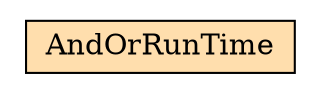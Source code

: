 digraph AndOrRunTime_hierarchy { rankdir="TB" 
 node [shape="rectangle"]; 
rankdir="LR" 
stylesheet = "styles.css"
module_4 [shape= "plaintext" href="AndOrRunTime.dot.svg" label=<

<TABLE BORDER="0" CELLBORDER="1" CELLSPACING="0" CELLPADDING="4" >
      
  <TR >
    <TD BGCOLOR="#FFDEAD" > AndOrRunTime </TD>
  </TR>
        
</TABLE>>];

      }